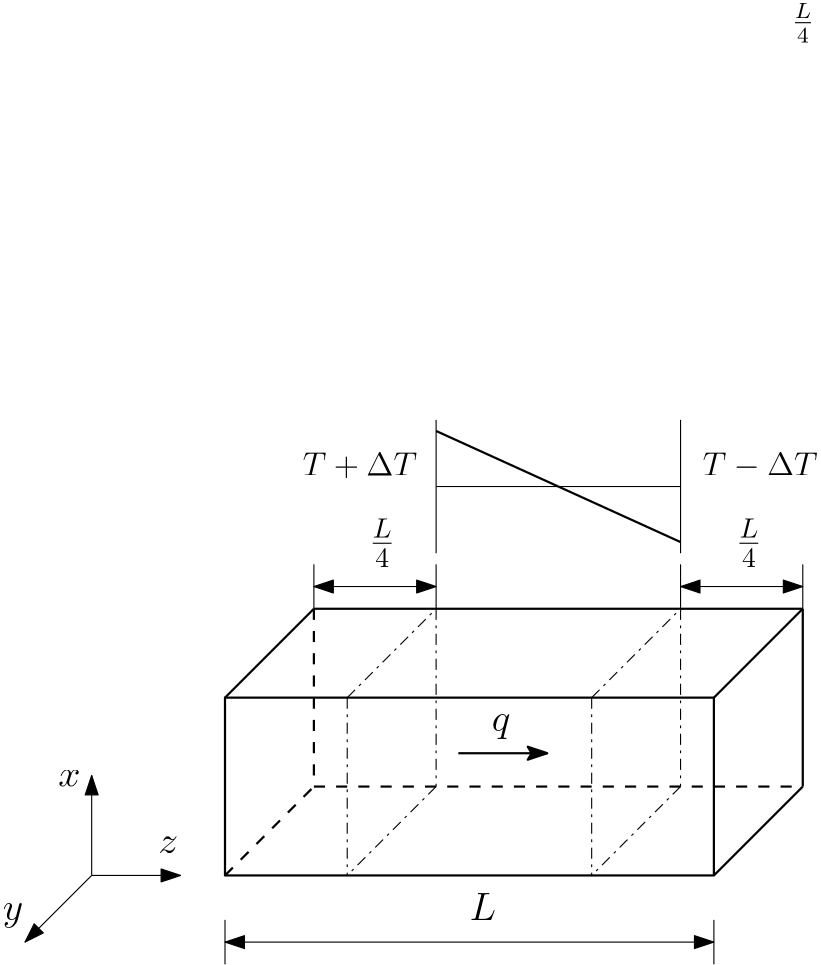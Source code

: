 <?xml version="1.0"?>
<!DOCTYPE ipe SYSTEM "ipe.dtd">
<ipe version="70107" creator="Ipe 7.2.4">
<info created="D:20180328100259" modified="D:20180328103217"/>
<ipestyle name="basic">
<symbol name="arrow/arc(spx)">
<path stroke="sym-stroke" fill="sym-stroke" pen="sym-pen">
0 0 m
-1 0.333 l
-1 -0.333 l
h
</path>
</symbol>
<symbol name="arrow/farc(spx)">
<path stroke="sym-stroke" fill="white" pen="sym-pen">
0 0 m
-1 0.333 l
-1 -0.333 l
h
</path>
</symbol>
<symbol name="arrow/ptarc(spx)">
<path stroke="sym-stroke" fill="sym-stroke" pen="sym-pen">
0 0 m
-1 0.333 l
-0.8 0 l
-1 -0.333 l
h
</path>
</symbol>
<symbol name="arrow/fptarc(spx)">
<path stroke="sym-stroke" fill="white" pen="sym-pen">
0 0 m
-1 0.333 l
-0.8 0 l
-1 -0.333 l
h
</path>
</symbol>
<symbol name="mark/circle(sx)" transformations="translations">
<path fill="sym-stroke">
0.6 0 0 0.6 0 0 e
0.4 0 0 0.4 0 0 e
</path>
</symbol>
<symbol name="mark/disk(sx)" transformations="translations">
<path fill="sym-stroke">
0.6 0 0 0.6 0 0 e
</path>
</symbol>
<symbol name="mark/fdisk(sfx)" transformations="translations">
<group>
<path fill="sym-fill">
0.5 0 0 0.5 0 0 e
</path>
<path fill="sym-stroke" fillrule="eofill">
0.6 0 0 0.6 0 0 e
0.4 0 0 0.4 0 0 e
</path>
</group>
</symbol>
<symbol name="mark/box(sx)" transformations="translations">
<path fill="sym-stroke" fillrule="eofill">
-0.6 -0.6 m
0.6 -0.6 l
0.6 0.6 l
-0.6 0.6 l
h
-0.4 -0.4 m
0.4 -0.4 l
0.4 0.4 l
-0.4 0.4 l
h
</path>
</symbol>
<symbol name="mark/square(sx)" transformations="translations">
<path fill="sym-stroke">
-0.6 -0.6 m
0.6 -0.6 l
0.6 0.6 l
-0.6 0.6 l
h
</path>
</symbol>
<symbol name="mark/fsquare(sfx)" transformations="translations">
<group>
<path fill="sym-fill">
-0.5 -0.5 m
0.5 -0.5 l
0.5 0.5 l
-0.5 0.5 l
h
</path>
<path fill="sym-stroke" fillrule="eofill">
-0.6 -0.6 m
0.6 -0.6 l
0.6 0.6 l
-0.6 0.6 l
h
-0.4 -0.4 m
0.4 -0.4 l
0.4 0.4 l
-0.4 0.4 l
h
</path>
</group>
</symbol>
<symbol name="mark/cross(sx)" transformations="translations">
<group>
<path fill="sym-stroke">
-0.43 -0.57 m
0.57 0.43 l
0.43 0.57 l
-0.57 -0.43 l
h
</path>
<path fill="sym-stroke">
-0.43 0.57 m
0.57 -0.43 l
0.43 -0.57 l
-0.57 0.43 l
h
</path>
</group>
</symbol>
<symbol name="arrow/fnormal(spx)">
<path stroke="sym-stroke" fill="white" pen="sym-pen">
0 0 m
-1 0.333 l
-1 -0.333 l
h
</path>
</symbol>
<symbol name="arrow/pointed(spx)">
<path stroke="sym-stroke" fill="sym-stroke" pen="sym-pen">
0 0 m
-1 0.333 l
-0.8 0 l
-1 -0.333 l
h
</path>
</symbol>
<symbol name="arrow/fpointed(spx)">
<path stroke="sym-stroke" fill="white" pen="sym-pen">
0 0 m
-1 0.333 l
-0.8 0 l
-1 -0.333 l
h
</path>
</symbol>
<symbol name="arrow/linear(spx)">
<path stroke="sym-stroke" pen="sym-pen">
-1 0.333 m
0 0 l
-1 -0.333 l
</path>
</symbol>
<symbol name="arrow/fdouble(spx)">
<path stroke="sym-stroke" fill="white" pen="sym-pen">
0 0 m
-1 0.333 l
-1 -0.333 l
h
-1 0 m
-2 0.333 l
-2 -0.333 l
h
</path>
</symbol>
<symbol name="arrow/double(spx)">
<path stroke="sym-stroke" fill="sym-stroke" pen="sym-pen">
0 0 m
-1 0.333 l
-1 -0.333 l
h
-1 0 m
-2 0.333 l
-2 -0.333 l
h
</path>
</symbol>
<pen name="heavier" value="0.8"/>
<pen name="fat" value="1.2"/>
<pen name="ultrafat" value="2"/>
<symbolsize name="large" value="5"/>
<symbolsize name="small" value="2"/>
<symbolsize name="tiny" value="1.1"/>
<arrowsize name="large" value="10"/>
<arrowsize name="small" value="5"/>
<arrowsize name="tiny" value="3"/>
<color name="red" value="1 0 0"/>
<color name="green" value="0 1 0"/>
<color name="blue" value="0 0 1"/>
<color name="yellow" value="1 1 0"/>
<color name="orange" value="1 0.647 0"/>
<color name="gold" value="1 0.843 0"/>
<color name="purple" value="0.627 0.125 0.941"/>
<color name="gray" value="0.745"/>
<color name="brown" value="0.647 0.165 0.165"/>
<color name="navy" value="0 0 0.502"/>
<color name="pink" value="1 0.753 0.796"/>
<color name="seagreen" value="0.18 0.545 0.341"/>
<color name="turquoise" value="0.251 0.878 0.816"/>
<color name="violet" value="0.933 0.51 0.933"/>
<color name="darkblue" value="0 0 0.545"/>
<color name="darkcyan" value="0 0.545 0.545"/>
<color name="darkgray" value="0.663"/>
<color name="darkgreen" value="0 0.392 0"/>
<color name="darkmagenta" value="0.545 0 0.545"/>
<color name="darkorange" value="1 0.549 0"/>
<color name="darkred" value="0.545 0 0"/>
<color name="lightblue" value="0.678 0.847 0.902"/>
<color name="lightcyan" value="0.878 1 1"/>
<color name="lightgray" value="0.827"/>
<color name="lightgreen" value="0.565 0.933 0.565"/>
<color name="lightyellow" value="1 1 0.878"/>
<dashstyle name="dashed" value="[4] 0"/>
<dashstyle name="dotted" value="[1 3] 0"/>
<dashstyle name="dash dotted" value="[4 2 1 2] 0"/>
<dashstyle name="dash dot dotted" value="[4 2 1 2 1 2] 0"/>
<textsize name="large" value="\large"/>
<textsize name="Large" value="\Large"/>
<textsize name="LARGE" value="\LARGE"/>
<textsize name="huge" value="\huge"/>
<textsize name="Huge" value="\Huge"/>
<textsize name="small" value="\small"/>
<textsize name="footnote" value="\footnotesize"/>
<textsize name="tiny" value="\tiny"/>
<textstyle name="center" begin="\begin{center}" end="\end{center}"/>
<textstyle name="itemize" begin="\begin{itemize}" end="\end{itemize}"/>
<textstyle name="item" begin="\begin{itemize}\item{}" end="\end{itemize}"/>
<gridsize name="4 pts" value="4"/>
<gridsize name="8 pts (~3 mm)" value="8"/>
<gridsize name="16 pts (~6 mm)" value="16"/>
<gridsize name="32 pts (~12 mm)" value="32"/>
<gridsize name="10 pts (~3.5 mm)" value="10"/>
<gridsize name="20 pts (~7 mm)" value="20"/>
<gridsize name="14 pts (~5 mm)" value="14"/>
<gridsize name="28 pts (~10 mm)" value="28"/>
<gridsize name="56 pts (~20 mm)" value="56"/>
<anglesize name="90 deg" value="90"/>
<anglesize name="60 deg" value="60"/>
<anglesize name="45 deg" value="45"/>
<anglesize name="30 deg" value="30"/>
<anglesize name="22.5 deg" value="22.5"/>
<opacity name="10%" value="0.1"/>
<opacity name="30%" value="0.3"/>
<opacity name="50%" value="0.5"/>
<opacity name="75%" value="0.75"/>
<tiling name="falling" angle="-60" step="4" width="1"/>
<tiling name="rising" angle="30" step="4" width="1"/>
</ipestyle>
<page>
<layer name="alpha"/>
<view layers="alpha" active="alpha"/>
<path layer="alpha" stroke="black" pen="heavier">
240 736 m
240 672 l
416 672 l
416 736 l
h
</path>
<path stroke="black" pen="heavier">
240 736 m
272 768 l
</path>
<path stroke="black" pen="heavier">
416 736 m
448 768 l
</path>
<path stroke="black" pen="heavier">
272 768 m
448 768 l
</path>
<path stroke="black" pen="heavier">
448 768 m
448 704 l
</path>
<path stroke="black" pen="heavier">
416 672 m
448 704 l
</path>
<path stroke="black" dash="dashed" pen="heavier">
240 672 m
272 704 l
</path>
<path stroke="black" dash="dashed" pen="heavier">
272 704 m
448 704 l
</path>
<path stroke="black" dash="dashed" pen="heavier">
272 768 m
272 704 l
</path>
<path stroke="black" dash="dash dotted">
284 736 m
284 672 l
</path>
<path stroke="black" dash="dash dotted">
372 736 m
372 672 l
</path>
<path stroke="black" rarrow="normal/normal">
192 708 m
192 672 l
</path>
<path stroke="black" arrow="normal/normal">
192 672 m
224 672 l
</path>
<path stroke="black" arrow="normal/normal">
192 672 m
168 648 l
</path>
<path stroke="black">
240 656 m
240 640 l
</path>
<path stroke="black">
416 656 m
416 640 l
</path>
<path stroke="black" arrow="normal/normal" rarrow="normal/normal">
240 648 m
416 648 l
</path>
<path stroke="black">
272 768 m
272 784 l
</path>
<path stroke="black" dash="dash dotted">
284 736 m
316 768 l
</path>
<path stroke="black" dash="dash dotted">
316 768 m
316 704 l
</path>
<path stroke="black" dash="dash dotted">
316 704 m
284 672 l
</path>
<path stroke="black" dash="dash dotted">
372 736 m
404 768 l
</path>
<path stroke="black" dash="dash dotted">
404 768 m
404 704 l
</path>
<path stroke="black" dash="dash dotted">
404 704 m
372 672 l
</path>
<path stroke="black">
316 768 m
316 784 l
</path>
<path stroke="black">
404 768 m
404 784 l
</path>
<path stroke="black">
448 768 m
448 784 l
</path>
<path stroke="black" arrow="normal/normal" rarrow="normal/normal">
272 776 m
316 776 l
</path>
<path stroke="black" arrow="normal/normal" rarrow="normal/normal">
404 776 m
448 776 l
</path>
<path stroke="black">
316 788 m
316 836 l
</path>
<path stroke="black">
404 788 m
404 836 l
</path>
<path stroke="black">
316 812 m
404 812 l
</path>
<path stroke="black" pen="heavier">
316 832 m
360 812 l
</path>
<path stroke="black" pen="heavier">
360 812 m
404 792 l
</path>
<path stroke="black" pen="heavier" arrow="ptarc/normal">
324 716 m
356 716 l
</path>
<text matrix="1 0 0 1 -4 -4" transformations="translations" pos="220 684" stroke="black" type="label" width="7.165" height="6.177" depth="0" valign="baseline" size="Large">$z$</text>
<text matrix="1 0 0 1 -4 -4" transformations="translations" pos="164 660" stroke="black" type="label" width="7.364" height="6.176" depth="2.79" valign="baseline" size="Large">\Large{$y$}</text>
<text transformations="translations" pos="180 704" stroke="black" type="label" width="7.982" height="6.177" depth="0" valign="baseline" size="Large">$x$</text>
<text matrix="1 0 0 1 0 -4" transformations="translations" pos="328 660" stroke="black" type="label" width="9.557" height="9.803" depth="0" valign="baseline">\Large{$L$}</text>
<text matrix="1 0 0 1 -8 -8" transformations="translations" pos="300 796" stroke="black" type="label" width="9.171" height="12.453" depth="4.95" valign="baseline" size="Large">$\frac{L}{4}$</text>
<text matrix="1 0 0 1 144 180" transformations="translations" pos="300 796" stroke="black" type="label" width="8.15" height="10.156" depth="4.12" valign="baseline" size="large">$\frac{L}{4}$</text>
<text matrix="1 0 0 1 -4 -4" transformations="translations" pos="428 792" stroke="black" type="label" width="9.171" height="12.453" depth="4.95" valign="baseline" size="Large">$\frac{L}{4}$</text>
<text matrix="1 0 0 1 -4 -4" transformations="translations" pos="340 728" stroke="black" type="label" width="6.743" height="6.176" depth="2.79" valign="baseline" size="Large">$q$</text>
<text matrix="1 0 0 1 -24 -4" transformations="translations" pos="292 820" stroke="black" type="label" width="41.147" height="8.173" depth="0.91" valign="baseline" size="large">$T+\Delta T$</text>
<text matrix="1 0 0 1 -8 0" transformations="translations" pos="420 816" stroke="black" type="label" width="41.34" height="8.176" depth="0.99" valign="baseline" size="large">$T-\Delta T$</text>
</page>
</ipe>
